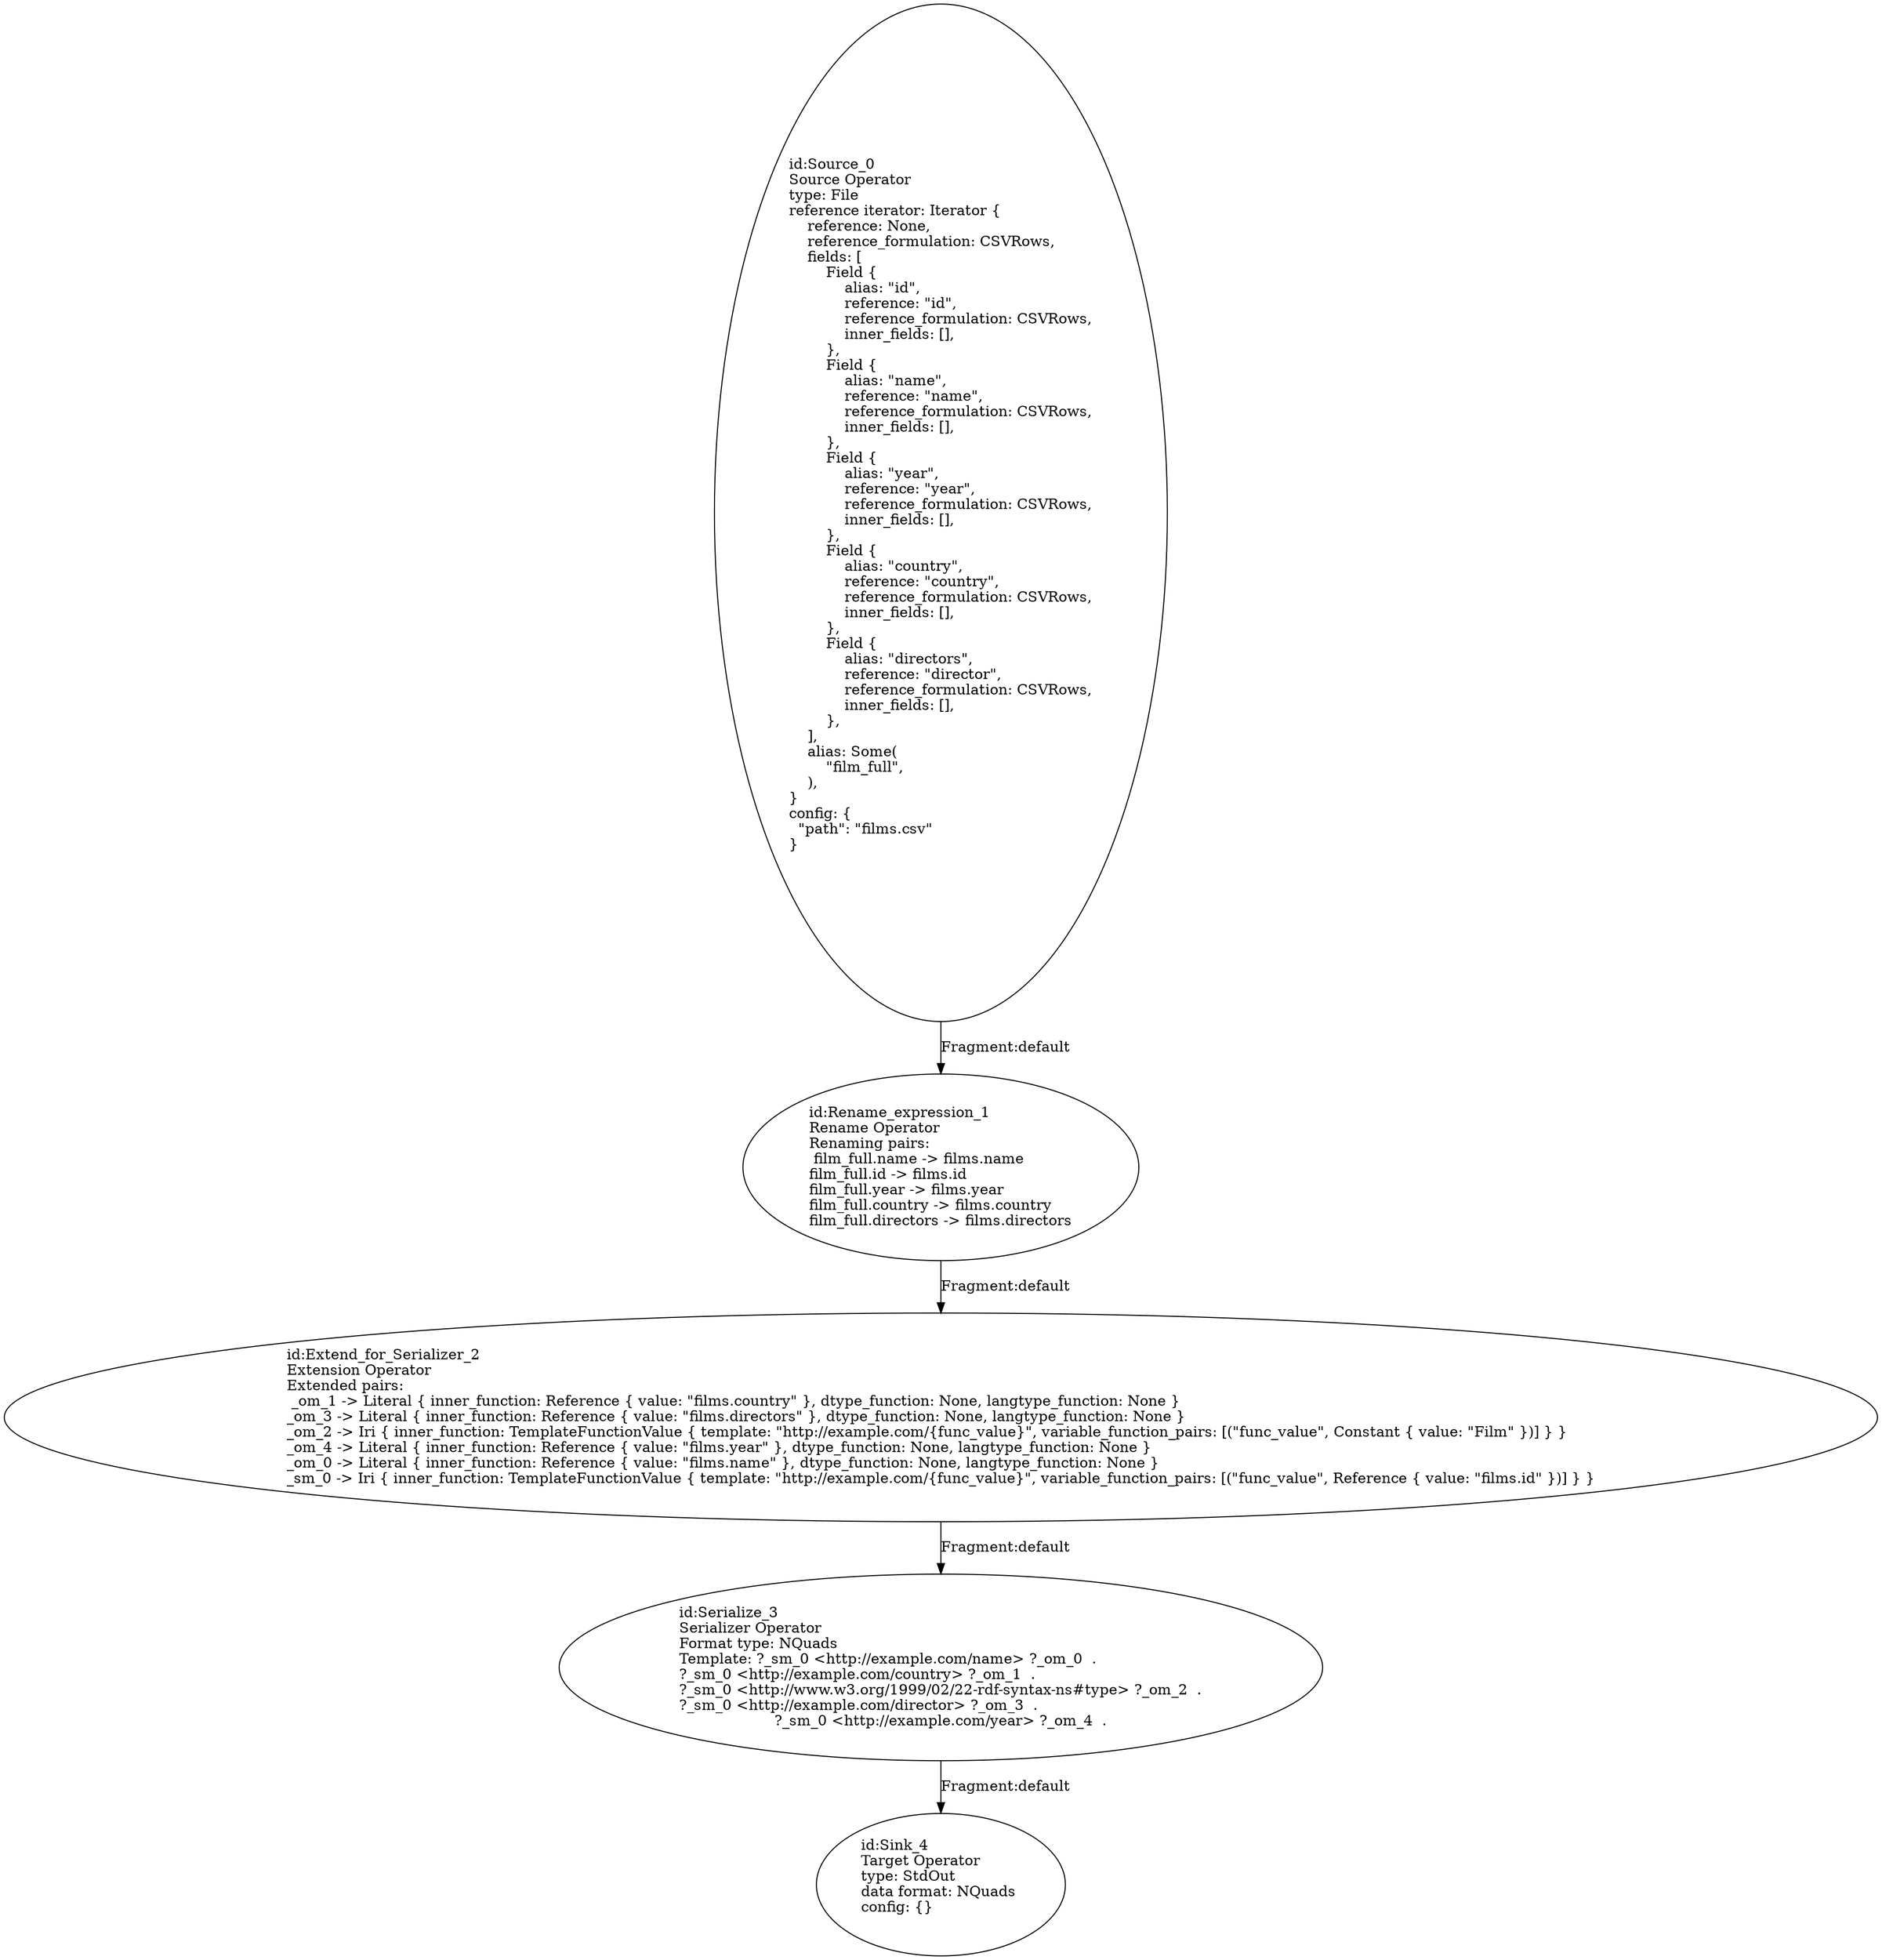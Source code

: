 digraph {
    0 [ label = "id:Source_0 \lSource Operator\ltype: File \lreference iterator: Iterator {\l    reference: None,\l    reference_formulation: CSVRows,\l    fields: [\l        Field {\l            alias: \"id\",\l            reference: \"id\",\l            reference_formulation: CSVRows,\l            inner_fields: [],\l        },\l        Field {\l            alias: \"name\",\l            reference: \"name\",\l            reference_formulation: CSVRows,\l            inner_fields: [],\l        },\l        Field {\l            alias: \"year\",\l            reference: \"year\",\l            reference_formulation: CSVRows,\l            inner_fields: [],\l        },\l        Field {\l            alias: \"country\",\l            reference: \"country\",\l            reference_formulation: CSVRows,\l            inner_fields: [],\l        },\l        Field {\l            alias: \"directors\",\l            reference: \"director\",\l            reference_formulation: CSVRows,\l            inner_fields: [],\l        },\l    ],\l    alias: Some(\l        \"film_full\",\l    ),\l} \lconfig: {\l  \"path\": \"films.csv\"\l}\l             " ]
    1 [ label = "id:Rename_expression_1 \lRename Operator\lRenaming pairs:\l film_full.name -> films.name\lfilm_full.id -> films.id\lfilm_full.year -> films.year\lfilm_full.country -> films.country\lfilm_full.directors -> films.directors" ]
    2 [ label = "id:Extend_for_Serializer_2 \lExtension Operator\lExtended pairs: \l _om_1 -> Literal { inner_function: Reference { value: \"films.country\" }, dtype_function: None, langtype_function: None }\l_om_3 -> Literal { inner_function: Reference { value: \"films.directors\" }, dtype_function: None, langtype_function: None }\l_om_2 -> Iri { inner_function: TemplateFunctionValue { template: \"http://example.com/{func_value}\", variable_function_pairs: [(\"func_value\", Constant { value: \"Film\" })] } }\l_om_4 -> Literal { inner_function: Reference { value: \"films.year\" }, dtype_function: None, langtype_function: None }\l_om_0 -> Literal { inner_function: Reference { value: \"films.name\" }, dtype_function: None, langtype_function: None }\l_sm_0 -> Iri { inner_function: TemplateFunctionValue { template: \"http://example.com/{func_value}\", variable_function_pairs: [(\"func_value\", Reference { value: \"films.id\" })] } }" ]
    3 [ label = "id:Serialize_3 \lSerializer Operator\lFormat type: NQuads\lTemplate: ?_sm_0 <http://example.com/name> ?_om_0  .\l?_sm_0 <http://example.com/country> ?_om_1  .\l?_sm_0 <http://www.w3.org/1999/02/22-rdf-syntax-ns#type> ?_om_2  .\l?_sm_0 <http://example.com/director> ?_om_3  .\l?_sm_0 <http://example.com/year> ?_om_4  ." ]
    4 [ label = "id:Sink_4 \lTarget Operator\ltype: StdOut \ldata format: NQuads \lconfig: {}\l             " ]
    0 -> 1 [ label = "Fragment:default" ]
    1 -> 2 [ label = "Fragment:default" ]
    2 -> 3 [ label = "Fragment:default" ]
    3 -> 4 [ label = "Fragment:default" ]
}
